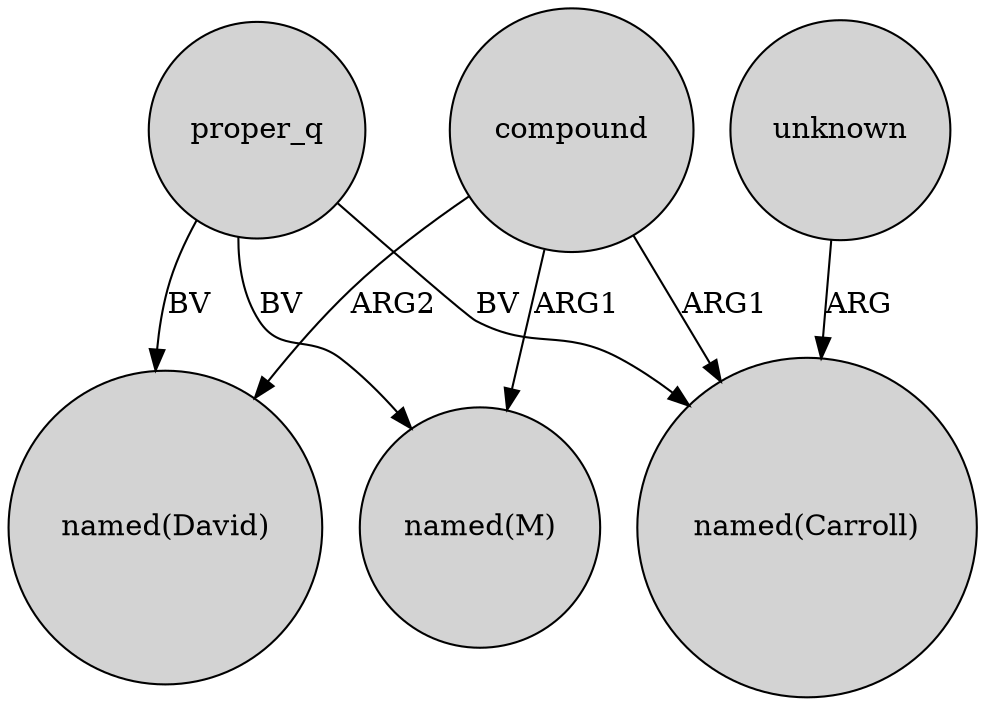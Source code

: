 digraph {
	node [shape=circle style=filled]
	compound -> "named(M)" [label=ARG1]
	compound -> "named(David)" [label=ARG2]
	proper_q -> "named(M)" [label=BV]
	proper_q -> "named(David)" [label=BV]
	unknown -> "named(Carroll)" [label=ARG]
	proper_q -> "named(Carroll)" [label=BV]
	compound -> "named(Carroll)" [label=ARG1]
}
